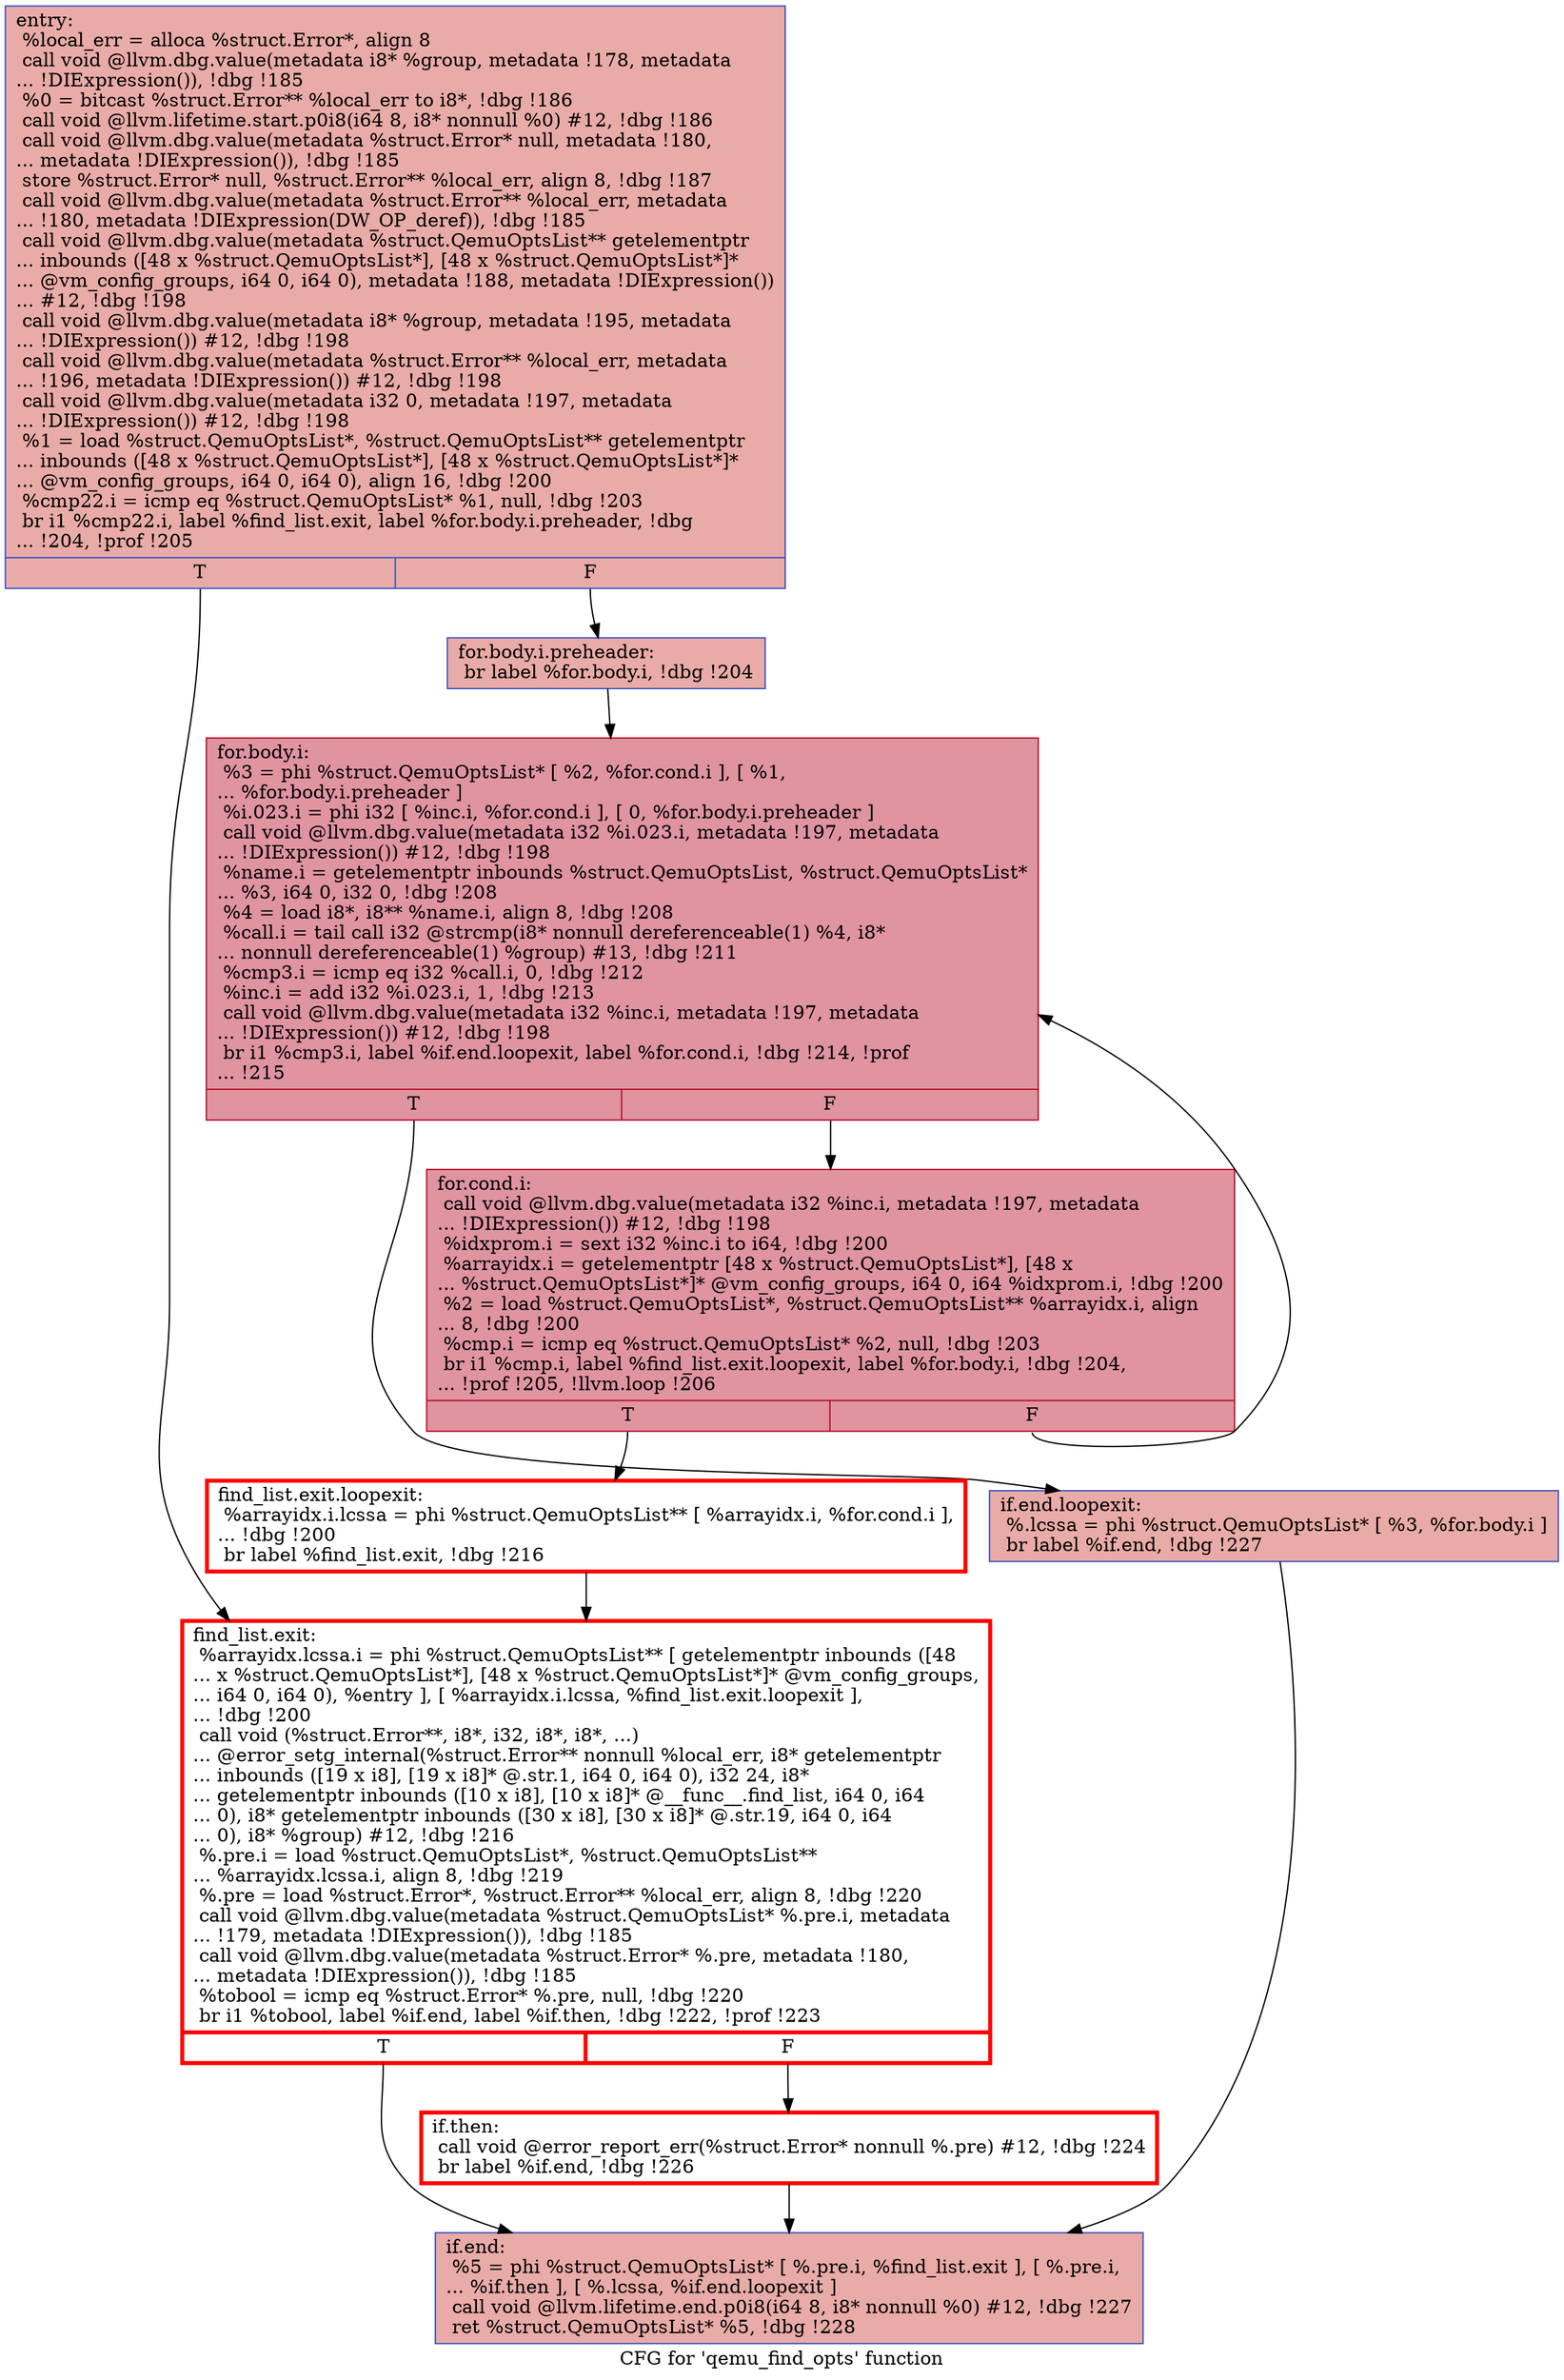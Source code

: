 digraph "CFG for 'qemu_find_opts' function" {
	label="CFG for 'qemu_find_opts' function";

	Node0x563636a192f0 [shape=record,color="#3d50c3ff", style=filled, fillcolor="#cc403a70",label="{entry:\l  %local_err = alloca %struct.Error*, align 8\l  call void @llvm.dbg.value(metadata i8* %group, metadata !178, metadata\l... !DIExpression()), !dbg !185\l  %0 = bitcast %struct.Error** %local_err to i8*, !dbg !186\l  call void @llvm.lifetime.start.p0i8(i64 8, i8* nonnull %0) #12, !dbg !186\l  call void @llvm.dbg.value(metadata %struct.Error* null, metadata !180,\l... metadata !DIExpression()), !dbg !185\l  store %struct.Error* null, %struct.Error** %local_err, align 8, !dbg !187\l  call void @llvm.dbg.value(metadata %struct.Error** %local_err, metadata\l... !180, metadata !DIExpression(DW_OP_deref)), !dbg !185\l  call void @llvm.dbg.value(metadata %struct.QemuOptsList** getelementptr\l... inbounds ([48 x %struct.QemuOptsList*], [48 x %struct.QemuOptsList*]*\l... @vm_config_groups, i64 0, i64 0), metadata !188, metadata !DIExpression())\l... #12, !dbg !198\l  call void @llvm.dbg.value(metadata i8* %group, metadata !195, metadata\l... !DIExpression()) #12, !dbg !198\l  call void @llvm.dbg.value(metadata %struct.Error** %local_err, metadata\l... !196, metadata !DIExpression()) #12, !dbg !198\l  call void @llvm.dbg.value(metadata i32 0, metadata !197, metadata\l... !DIExpression()) #12, !dbg !198\l  %1 = load %struct.QemuOptsList*, %struct.QemuOptsList** getelementptr\l... inbounds ([48 x %struct.QemuOptsList*], [48 x %struct.QemuOptsList*]*\l... @vm_config_groups, i64 0, i64 0), align 16, !dbg !200\l  %cmp22.i = icmp eq %struct.QemuOptsList* %1, null, !dbg !203\l  br i1 %cmp22.i, label %find_list.exit, label %for.body.i.preheader, !dbg\l... !204, !prof !205\l|{<s0>T|<s1>F}}"];
	Node0x563636a192f0:s0 -> Node0x563636af9120;
	Node0x563636a192f0:s1 -> Node0x563636aba9d0;
	Node0x563636aba9d0 [shape=record,color="#3d50c3ff", style=filled, fillcolor="#cc403a70",label="{for.body.i.preheader:                             \l  br label %for.body.i, !dbg !204\l}"];
	Node0x563636aba9d0 -> Node0x563636a8a7f0;
	Node0x563636b031f0 [shape=record,color="#b70d28ff", style=filled, fillcolor="#b70d2870",label="{for.cond.i:                                       \l  call void @llvm.dbg.value(metadata i32 %inc.i, metadata !197, metadata\l... !DIExpression()) #12, !dbg !198\l  %idxprom.i = sext i32 %inc.i to i64, !dbg !200\l  %arrayidx.i = getelementptr [48 x %struct.QemuOptsList*], [48 x\l... %struct.QemuOptsList*]* @vm_config_groups, i64 0, i64 %idxprom.i, !dbg !200\l  %2 = load %struct.QemuOptsList*, %struct.QemuOptsList** %arrayidx.i, align\l... 8, !dbg !200\l  %cmp.i = icmp eq %struct.QemuOptsList* %2, null, !dbg !203\l  br i1 %cmp.i, label %find_list.exit.loopexit, label %for.body.i, !dbg !204,\l... !prof !205, !llvm.loop !206\l|{<s0>T|<s1>F}}"];
	Node0x563636b031f0:s0 -> Node0x563636c190c0;
	Node0x563636b031f0:s1 -> Node0x563636a8a7f0;
	Node0x563636a8a7f0 [shape=record,color="#b70d28ff", style=filled, fillcolor="#b70d2870",label="{for.body.i:                                       \l  %3 = phi %struct.QemuOptsList* [ %2, %for.cond.i ], [ %1,\l... %for.body.i.preheader ]\l  %i.023.i = phi i32 [ %inc.i, %for.cond.i ], [ 0, %for.body.i.preheader ]\l  call void @llvm.dbg.value(metadata i32 %i.023.i, metadata !197, metadata\l... !DIExpression()) #12, !dbg !198\l  %name.i = getelementptr inbounds %struct.QemuOptsList, %struct.QemuOptsList*\l... %3, i64 0, i32 0, !dbg !208\l  %4 = load i8*, i8** %name.i, align 8, !dbg !208\l  %call.i = tail call i32 @strcmp(i8* nonnull dereferenceable(1) %4, i8*\l... nonnull dereferenceable(1) %group) #13, !dbg !211\l  %cmp3.i = icmp eq i32 %call.i, 0, !dbg !212\l  %inc.i = add i32 %i.023.i, 1, !dbg !213\l  call void @llvm.dbg.value(metadata i32 %inc.i, metadata !197, metadata\l... !DIExpression()) #12, !dbg !198\l  br i1 %cmp3.i, label %if.end.loopexit, label %for.cond.i, !dbg !214, !prof\l... !215\l|{<s0>T|<s1>F}}"];
	Node0x563636a8a7f0:s0 -> Node0x563636b06740;
	Node0x563636a8a7f0:s1 -> Node0x563636b031f0;
	Node0x563636c190c0 [shape=record,penwidth=3.0, color="red",label="{find_list.exit.loopexit:                          \l  %arrayidx.i.lcssa = phi %struct.QemuOptsList** [ %arrayidx.i, %for.cond.i ],\l... !dbg !200\l  br label %find_list.exit, !dbg !216\l}"];
	Node0x563636c190c0 -> Node0x563636af9120;
	Node0x563636af9120 [shape=record,penwidth=3.0, color="red",label="{find_list.exit:                                   \l  %arrayidx.lcssa.i = phi %struct.QemuOptsList** [ getelementptr inbounds ([48\l... x %struct.QemuOptsList*], [48 x %struct.QemuOptsList*]* @vm_config_groups,\l... i64 0, i64 0), %entry ], [ %arrayidx.i.lcssa, %find_list.exit.loopexit ],\l... !dbg !200\l  call void (%struct.Error**, i8*, i32, i8*, i8*, ...)\l... @error_setg_internal(%struct.Error** nonnull %local_err, i8* getelementptr\l... inbounds ([19 x i8], [19 x i8]* @.str.1, i64 0, i64 0), i32 24, i8*\l... getelementptr inbounds ([10 x i8], [10 x i8]* @__func__.find_list, i64 0, i64\l... 0), i8* getelementptr inbounds ([30 x i8], [30 x i8]* @.str.19, i64 0, i64\l... 0), i8* %group) #12, !dbg !216\l  %.pre.i = load %struct.QemuOptsList*, %struct.QemuOptsList**\l... %arrayidx.lcssa.i, align 8, !dbg !219\l  %.pre = load %struct.Error*, %struct.Error** %local_err, align 8, !dbg !220\l  call void @llvm.dbg.value(metadata %struct.QemuOptsList* %.pre.i, metadata\l... !179, metadata !DIExpression()), !dbg !185\l  call void @llvm.dbg.value(metadata %struct.Error* %.pre, metadata !180,\l... metadata !DIExpression()), !dbg !185\l  %tobool = icmp eq %struct.Error* %.pre, null, !dbg !220\l  br i1 %tobool, label %if.end, label %if.then, !dbg !222, !prof !223\l|{<s0>T|<s1>F}}"];
	Node0x563636af9120:s0 -> Node0x563636a28b40;
	Node0x563636af9120:s1 -> Node0x563636a07290;
	Node0x563636a07290 [shape=record,penwidth=3.0, color="red",label="{if.then:                                          \l  call void @error_report_err(%struct.Error* nonnull %.pre) #12, !dbg !224\l  br label %if.end, !dbg !226\l}"];
	Node0x563636a07290 -> Node0x563636a28b40;
	Node0x563636b06740 [shape=record,color="#3d50c3ff", style=filled, fillcolor="#cc403a70",label="{if.end.loopexit:                                  \l  %.lcssa = phi %struct.QemuOptsList* [ %3, %for.body.i ]\l  br label %if.end, !dbg !227\l}"];
	Node0x563636b06740 -> Node0x563636a28b40;
	Node0x563636a28b40 [shape=record,color="#3d50c3ff", style=filled, fillcolor="#cc403a70",label="{if.end:                                           \l  %5 = phi %struct.QemuOptsList* [ %.pre.i, %find_list.exit ], [ %.pre.i,\l... %if.then ], [ %.lcssa, %if.end.loopexit ]\l  call void @llvm.lifetime.end.p0i8(i64 8, i8* nonnull %0) #12, !dbg !227\l  ret %struct.QemuOptsList* %5, !dbg !228\l}"];
}
